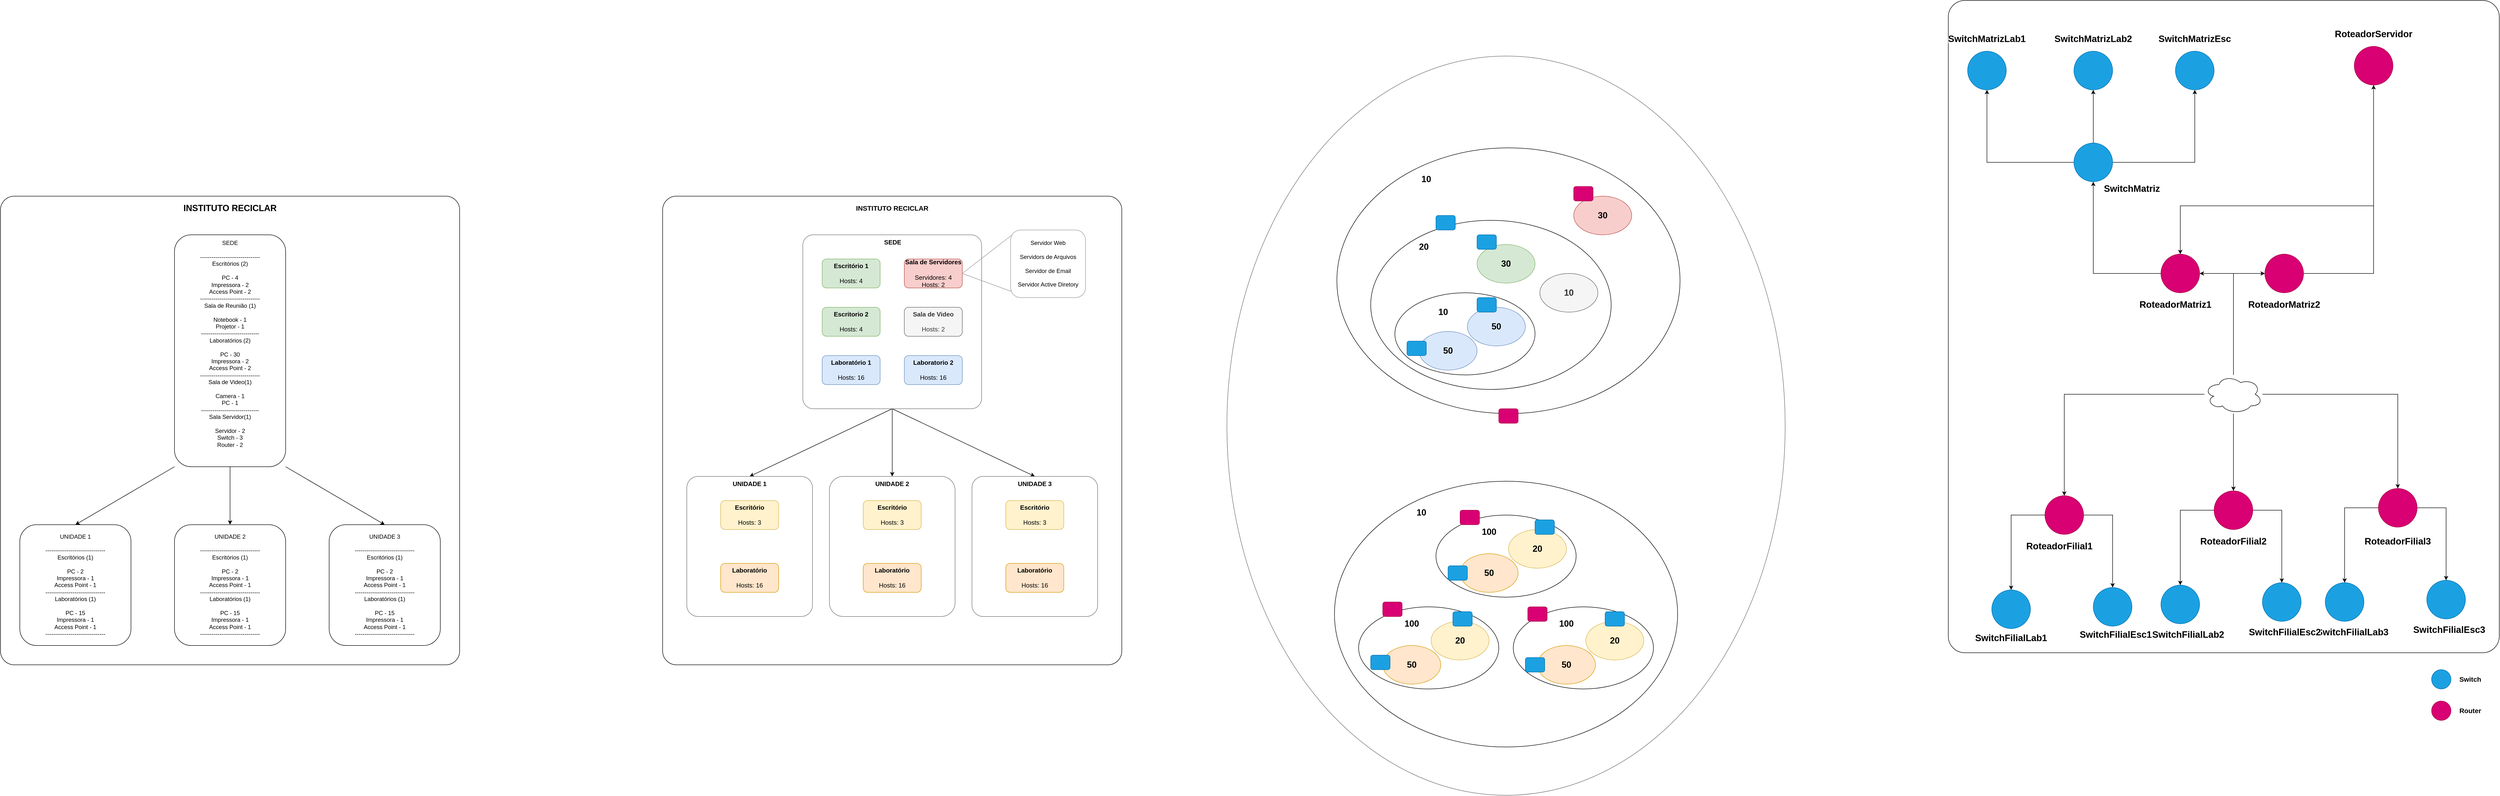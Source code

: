 <mxfile version="24.0.0" type="github">
  <diagram name="Page-1" id="ydfIUNK_gMVmEbcDhQVD">
    <mxGraphModel dx="2170" dy="2327" grid="1" gridSize="10" guides="1" tooltips="1" connect="1" arrows="1" fold="1" page="1" pageScale="1" pageWidth="850" pageHeight="1100" math="0" shadow="0">
      <root>
        <mxCell id="0" />
        <mxCell id="1" parent="0" />
        <mxCell id="fxwuEi95QCL5PJLkfZy1-147" value="" style="rounded=1;whiteSpace=wrap;html=1;gradientColor=default;fillColor=none;arcSize=3;glass=0;shadow=0;fontSize=13;" parent="1" vertex="1">
          <mxGeometry x="3980" y="-685" width="1140" height="1350" as="geometry" />
        </mxCell>
        <mxCell id="fxwuEi95QCL5PJLkfZy1-62" value="" style="ellipse;whiteSpace=wrap;html=1;fillColor=none;strokeColor=#737373;" parent="1" vertex="1">
          <mxGeometry x="2487.5" y="-570" width="1155" height="1530" as="geometry" />
        </mxCell>
        <mxCell id="fxwuEi95QCL5PJLkfZy1-61" value="" style="ellipse;whiteSpace=wrap;html=1;fillColor=none;" parent="1" vertex="1">
          <mxGeometry x="2715" y="-380" width="710" height="550" as="geometry" />
        </mxCell>
        <mxCell id="fxwuEi95QCL5PJLkfZy1-58" value="" style="ellipse;whiteSpace=wrap;html=1;fillColor=none;" parent="1" vertex="1">
          <mxGeometry x="2785" y="-230" width="497.5" height="350" as="geometry" />
        </mxCell>
        <mxCell id="fxwuEi95QCL5PJLkfZy1-45" value="" style="ellipse;whiteSpace=wrap;html=1;fillColor=none;" parent="1" vertex="1">
          <mxGeometry x="2710" y="310" width="710" height="550" as="geometry" />
        </mxCell>
        <mxCell id="fxwuEi95QCL5PJLkfZy1-9" value="" style="rounded=1;whiteSpace=wrap;html=1;gradientColor=default;fillColor=none;arcSize=3;glass=0;shadow=0;fontSize=13;" parent="1" vertex="1">
          <mxGeometry x="1320" y="-280" width="950" height="970" as="geometry" />
        </mxCell>
        <mxCell id="fxwuEi95QCL5PJLkfZy1-30" style="rounded=0;orthogonalLoop=1;jettySize=auto;html=1;entryX=0.5;entryY=0;entryDx=0;entryDy=0;exitX=0.5;exitY=1;exitDx=0;exitDy=0;fontSize=13;" parent="1" source="fxwuEi95QCL5PJLkfZy1-7" target="fxwuEi95QCL5PJLkfZy1-18" edge="1">
          <mxGeometry relative="1" as="geometry" />
        </mxCell>
        <mxCell id="fxwuEi95QCL5PJLkfZy1-31" style="edgeStyle=orthogonalEdgeStyle;rounded=0;orthogonalLoop=1;jettySize=auto;html=1;exitX=0.5;exitY=1;exitDx=0;exitDy=0;entryX=0.5;entryY=0;entryDx=0;entryDy=0;fontSize=13;" parent="1" source="fxwuEi95QCL5PJLkfZy1-7" target="fxwuEi95QCL5PJLkfZy1-22" edge="1">
          <mxGeometry relative="1" as="geometry" />
        </mxCell>
        <mxCell id="fxwuEi95QCL5PJLkfZy1-32" style="rounded=0;orthogonalLoop=1;jettySize=auto;html=1;exitX=0.5;exitY=1;exitDx=0;exitDy=0;entryX=0.5;entryY=0;entryDx=0;entryDy=0;fontSize=13;" parent="1" source="fxwuEi95QCL5PJLkfZy1-7" target="fxwuEi95QCL5PJLkfZy1-26" edge="1">
          <mxGeometry relative="1" as="geometry" />
        </mxCell>
        <mxCell id="fxwuEi95QCL5PJLkfZy1-7" value="" style="rounded=1;whiteSpace=wrap;html=1;fontSize=13;arcSize=6;strokeColor=#737373;" parent="1" vertex="1">
          <mxGeometry x="1610" y="-200" width="370" height="360" as="geometry" />
        </mxCell>
        <mxCell id="63vsSF0owmm6zfgYTDCI-8" value="" style="rounded=1;whiteSpace=wrap;html=1;gradientColor=default;fillColor=none;arcSize=3;" parent="1" vertex="1">
          <mxGeometry x="-50" y="-280" width="950" height="970" as="geometry" />
        </mxCell>
        <mxCell id="63vsSF0owmm6zfgYTDCI-5" style="rounded=0;orthogonalLoop=1;jettySize=auto;html=1;exitX=0;exitY=1;exitDx=0;exitDy=0;entryX=0.5;entryY=0;entryDx=0;entryDy=0;" parent="1" source="63vsSF0owmm6zfgYTDCI-1" target="63vsSF0owmm6zfgYTDCI-2" edge="1">
          <mxGeometry relative="1" as="geometry" />
        </mxCell>
        <mxCell id="63vsSF0owmm6zfgYTDCI-6" style="edgeStyle=orthogonalEdgeStyle;rounded=0;orthogonalLoop=1;jettySize=auto;html=1;exitX=0.5;exitY=1;exitDx=0;exitDy=0;" parent="1" source="63vsSF0owmm6zfgYTDCI-1" target="63vsSF0owmm6zfgYTDCI-4" edge="1">
          <mxGeometry relative="1" as="geometry" />
        </mxCell>
        <mxCell id="63vsSF0owmm6zfgYTDCI-7" style="rounded=0;orthogonalLoop=1;jettySize=auto;html=1;exitX=1;exitY=1;exitDx=0;exitDy=0;entryX=0.5;entryY=0;entryDx=0;entryDy=0;" parent="1" source="63vsSF0owmm6zfgYTDCI-1" target="63vsSF0owmm6zfgYTDCI-3" edge="1">
          <mxGeometry relative="1" as="geometry" />
        </mxCell>
        <mxCell id="63vsSF0owmm6zfgYTDCI-1" value="SEDE&lt;br&gt;&lt;div&gt;&lt;br&gt;&lt;/div&gt;&lt;div&gt;-------------------------------&lt;/div&gt;&lt;div&gt;&lt;span style=&quot;background-color: initial;&quot;&gt;Escritórios (2)&lt;/span&gt;&lt;br&gt;&lt;/div&gt;&lt;div&gt;&lt;br&gt;&lt;/div&gt;&lt;div&gt;PC - 4&lt;/div&gt;&lt;div&gt;Impressora - 2&lt;/div&gt;&lt;div&gt;Access Point - 2&lt;/div&gt;&lt;div&gt;&lt;span style=&quot;background-color: initial;&quot;&gt;-------------------------------&lt;/span&gt;&lt;br&gt;&lt;/div&gt;&lt;div&gt;&lt;span style=&quot;background-color: initial;&quot;&gt;Sala de Reunião (1)&lt;/span&gt;&lt;/div&gt;&lt;div&gt;&lt;span style=&quot;background-color: initial;&quot;&gt;&lt;br&gt;&lt;/span&gt;&lt;/div&gt;&lt;div&gt;&lt;span style=&quot;background-color: initial;&quot;&gt;Notebook - 1&lt;/span&gt;&lt;/div&gt;&lt;div&gt;Projetor - 1&lt;/div&gt;&lt;div&gt;------------------------------&lt;/div&gt;&lt;div&gt;Laboratórios (2)&lt;/div&gt;&lt;div&gt;&lt;br&gt;&lt;/div&gt;&lt;div&gt;PC - 30&lt;/div&gt;&lt;div&gt;Impressora - 2&lt;/div&gt;&lt;div&gt;Access Point - 2&lt;/div&gt;&lt;div&gt;-------------------------------&lt;/div&gt;&lt;div&gt;Sala de Video(1)&lt;/div&gt;&lt;div&gt;&lt;br&gt;&lt;/div&gt;&lt;div&gt;Camera - 1&lt;/div&gt;&lt;div&gt;PC - 1&lt;/div&gt;&lt;div&gt;------------------------------&lt;/div&gt;&lt;div&gt;Sala Servidor(1)&lt;/div&gt;&lt;div&gt;&lt;br&gt;&lt;/div&gt;&lt;div&gt;Servidor - 2&lt;/div&gt;&lt;div&gt;Switch - 3&lt;/div&gt;&lt;div&gt;Router - 2&lt;/div&gt;&lt;div&gt;&lt;br&gt;&lt;/div&gt;&lt;div&gt;&lt;br&gt;&lt;/div&gt;" style="rounded=1;whiteSpace=wrap;html=1;" parent="1" vertex="1">
          <mxGeometry x="310" y="-200" width="230" height="480" as="geometry" />
        </mxCell>
        <mxCell id="63vsSF0owmm6zfgYTDCI-2" value="UNIDADE 1&lt;br style=&quot;border-color: var(--border-color);&quot;&gt;&lt;div style=&quot;border-color: var(--border-color);&quot;&gt;&lt;br style=&quot;border-color: var(--border-color);&quot;&gt;&lt;/div&gt;&lt;div style=&quot;border-color: var(--border-color);&quot;&gt;-------------------------------&lt;/div&gt;&lt;div style=&quot;border-color: var(--border-color);&quot;&gt;Escritórios (1)&lt;br style=&quot;border-color: var(--border-color);&quot;&gt;&lt;/div&gt;&lt;div style=&quot;border-color: var(--border-color);&quot;&gt;&lt;br style=&quot;border-color: var(--border-color);&quot;&gt;&lt;/div&gt;&lt;div style=&quot;border-color: var(--border-color);&quot;&gt;PC - 2&lt;/div&gt;&lt;div style=&quot;border-color: var(--border-color);&quot;&gt;Impressora - 1&lt;/div&gt;&lt;div style=&quot;border-color: var(--border-color);&quot;&gt;Access Point - 1&lt;/div&gt;&lt;div style=&quot;border-color: var(--border-color);&quot;&gt;&lt;span style=&quot;border-color: var(--border-color); background-color: initial;&quot;&gt;-------------------------------&lt;/span&gt;&lt;br style=&quot;border-color: var(--border-color);&quot;&gt;&lt;/div&gt;&lt;div style=&quot;border-color: var(--border-color);&quot;&gt;Laboratórios (1)&lt;/div&gt;&lt;div style=&quot;border-color: var(--border-color);&quot;&gt;&lt;br style=&quot;border-color: var(--border-color);&quot;&gt;&lt;/div&gt;&lt;div style=&quot;border-color: var(--border-color);&quot;&gt;PC - 15&lt;/div&gt;&lt;div style=&quot;border-color: var(--border-color);&quot;&gt;Impressora - 1&lt;/div&gt;&lt;div style=&quot;border-color: var(--border-color);&quot;&gt;Access Point - 1&lt;/div&gt;&lt;div style=&quot;border-color: var(--border-color);&quot;&gt;-------------------------------&lt;/div&gt;" style="rounded=1;whiteSpace=wrap;html=1;" parent="1" vertex="1">
          <mxGeometry x="-10" y="400" width="230" height="250" as="geometry" />
        </mxCell>
        <mxCell id="63vsSF0owmm6zfgYTDCI-3" value="UNIDADE 3&lt;br style=&quot;border-color: var(--border-color);&quot;&gt;&lt;div style=&quot;border-color: var(--border-color);&quot;&gt;&lt;br style=&quot;border-color: var(--border-color);&quot;&gt;&lt;/div&gt;&lt;div style=&quot;border-color: var(--border-color);&quot;&gt;-------------------------------&lt;/div&gt;&lt;div style=&quot;border-color: var(--border-color);&quot;&gt;Escritórios (1)&lt;br style=&quot;border-color: var(--border-color);&quot;&gt;&lt;/div&gt;&lt;div style=&quot;border-color: var(--border-color);&quot;&gt;&lt;br style=&quot;border-color: var(--border-color);&quot;&gt;&lt;/div&gt;&lt;div style=&quot;border-color: var(--border-color);&quot;&gt;PC - 2&lt;/div&gt;&lt;div style=&quot;border-color: var(--border-color);&quot;&gt;Impressora - 1&lt;/div&gt;&lt;div style=&quot;border-color: var(--border-color);&quot;&gt;Access Point - 1&lt;/div&gt;&lt;div style=&quot;border-color: var(--border-color);&quot;&gt;-------------------------------&lt;br style=&quot;border-color: var(--border-color);&quot;&gt;&lt;/div&gt;&lt;div style=&quot;border-color: var(--border-color);&quot;&gt;Laboratórios (1)&lt;/div&gt;&lt;div style=&quot;border-color: var(--border-color);&quot;&gt;&lt;br style=&quot;border-color: var(--border-color);&quot;&gt;&lt;/div&gt;&lt;div style=&quot;border-color: var(--border-color);&quot;&gt;PC - 15&lt;/div&gt;&lt;div style=&quot;border-color: var(--border-color);&quot;&gt;Impressora - 1&lt;/div&gt;&lt;div style=&quot;border-color: var(--border-color);&quot;&gt;Access Point - 1&lt;/div&gt;&lt;div style=&quot;border-color: var(--border-color);&quot;&gt;-------------------------------&lt;/div&gt;" style="rounded=1;whiteSpace=wrap;html=1;" parent="1" vertex="1">
          <mxGeometry x="630" y="400" width="230" height="250" as="geometry" />
        </mxCell>
        <mxCell id="63vsSF0owmm6zfgYTDCI-4" value="UNIDADE 2&lt;br style=&quot;border-color: var(--border-color);&quot;&gt;&lt;div style=&quot;border-color: var(--border-color);&quot;&gt;&lt;br style=&quot;border-color: var(--border-color);&quot;&gt;&lt;/div&gt;&lt;div style=&quot;border-color: var(--border-color);&quot;&gt;-------------------------------&lt;/div&gt;&lt;div style=&quot;border-color: var(--border-color);&quot;&gt;Escritórios (1)&lt;br style=&quot;border-color: var(--border-color);&quot;&gt;&lt;/div&gt;&lt;div style=&quot;border-color: var(--border-color);&quot;&gt;&lt;br style=&quot;border-color: var(--border-color);&quot;&gt;&lt;/div&gt;&lt;div style=&quot;border-color: var(--border-color);&quot;&gt;PC - 2&lt;/div&gt;&lt;div style=&quot;border-color: var(--border-color);&quot;&gt;Impressora - 1&lt;/div&gt;&lt;div style=&quot;border-color: var(--border-color);&quot;&gt;Access Point - 1&lt;/div&gt;&lt;div style=&quot;border-color: var(--border-color);&quot;&gt;-------------------------------&lt;br style=&quot;border-color: var(--border-color);&quot;&gt;&lt;/div&gt;&lt;div style=&quot;border-color: var(--border-color);&quot;&gt;Laboratórios (1)&lt;/div&gt;&lt;div style=&quot;border-color: var(--border-color);&quot;&gt;&lt;br style=&quot;border-color: var(--border-color);&quot;&gt;&lt;/div&gt;&lt;div style=&quot;border-color: var(--border-color);&quot;&gt;PC - 15&lt;/div&gt;&lt;div style=&quot;border-color: var(--border-color);&quot;&gt;Impressora - 1&lt;/div&gt;&lt;div style=&quot;border-color: var(--border-color);&quot;&gt;Access Point - 1&lt;/div&gt;&lt;div style=&quot;border-color: var(--border-color);&quot;&gt;-------------------------------&lt;/div&gt;" style="rounded=1;whiteSpace=wrap;html=1;" parent="1" vertex="1">
          <mxGeometry x="310" y="400" width="230" height="250" as="geometry" />
        </mxCell>
        <mxCell id="63vsSF0owmm6zfgYTDCI-9" value="&lt;b&gt;&lt;font style=&quot;font-size: 18px;&quot;&gt;INSTITUTO RECICLAR&lt;/font&gt;&lt;/b&gt;" style="text;html=1;align=center;verticalAlign=middle;whiteSpace=wrap;rounded=0;" parent="1" vertex="1">
          <mxGeometry x="165" y="-270" width="520" height="30" as="geometry" />
        </mxCell>
        <mxCell id="fxwuEi95QCL5PJLkfZy1-1" value="&lt;b style=&quot;font-size: 13px;&quot;&gt;Escritório 1&lt;br style=&quot;font-size: 13px;&quot;&gt;&lt;/b&gt;&lt;br style=&quot;font-size: 13px;&quot;&gt;Hosts: 4" style="rounded=1;whiteSpace=wrap;html=1;fillColor=#d5e8d4;strokeColor=#82b366;fontSize=13;" parent="1" vertex="1">
          <mxGeometry x="1650" y="-150" width="120" height="60" as="geometry" />
        </mxCell>
        <mxCell id="fxwuEi95QCL5PJLkfZy1-2" value="&lt;b style=&quot;font-size: 13px;&quot;&gt;Escritorio 2&lt;br style=&quot;font-size: 13px;&quot;&gt;&lt;/b&gt;&lt;br style=&quot;font-size: 13px;&quot;&gt;Hosts: 4" style="rounded=1;whiteSpace=wrap;html=1;fillColor=#d5e8d4;strokeColor=#82b366;fontSize=13;" parent="1" vertex="1">
          <mxGeometry x="1650" y="-50" width="120" height="60" as="geometry" />
        </mxCell>
        <mxCell id="fxwuEi95QCL5PJLkfZy1-3" value="&lt;b style=&quot;font-size: 13px;&quot;&gt;Laboratório 1&lt;br style=&quot;font-size: 13px;&quot;&gt;&lt;/b&gt;&lt;br style=&quot;font-size: 13px;&quot;&gt;Hosts: 16" style="rounded=1;whiteSpace=wrap;html=1;fillColor=#dae8fc;strokeColor=#6c8ebf;fontSize=13;" parent="1" vertex="1">
          <mxGeometry x="1650" y="50" width="120" height="60" as="geometry" />
        </mxCell>
        <mxCell id="fxwuEi95QCL5PJLkfZy1-4" value="&lt;b style=&quot;font-size: 13px;&quot;&gt;Laboratorio 2&lt;br style=&quot;font-size: 13px;&quot;&gt;&lt;/b&gt;&lt;br style=&quot;font-size: 13px;&quot;&gt;Hosts: 16" style="rounded=1;whiteSpace=wrap;html=1;fillColor=#dae8fc;strokeColor=#6c8ebf;fontSize=13;" parent="1" vertex="1">
          <mxGeometry x="1820" y="50" width="120" height="60" as="geometry" />
        </mxCell>
        <mxCell id="fxwuEi95QCL5PJLkfZy1-5" value="&lt;b style=&quot;font-size: 13px;&quot;&gt;Sala de Video&lt;br style=&quot;font-size: 13px;&quot;&gt;&lt;/b&gt;&lt;br style=&quot;font-size: 13px;&quot;&gt;Hosts: 2" style="rounded=1;whiteSpace=wrap;html=1;fillColor=#f5f5f5;fontColor=#333333;strokeColor=#666666;fontSize=13;" parent="1" vertex="1">
          <mxGeometry x="1820" y="-50" width="120" height="60" as="geometry" />
        </mxCell>
        <mxCell id="fxwuEi95QCL5PJLkfZy1-6" value="&lt;b style=&quot;font-size: 13px;&quot;&gt;Sala de Servidores&lt;br style=&quot;font-size: 13px;&quot;&gt;&lt;/b&gt;&lt;br style=&quot;font-size: 13px;&quot;&gt;Servidores: 4&lt;br style=&quot;font-size: 13px;&quot;&gt;Hosts: 2" style="rounded=1;whiteSpace=wrap;html=1;fillColor=#f8cecc;strokeColor=#b85450;fontSize=13;" parent="1" vertex="1">
          <mxGeometry x="1820" y="-150" width="120" height="60" as="geometry" />
        </mxCell>
        <mxCell id="fxwuEi95QCL5PJLkfZy1-8" value="&lt;b style=&quot;font-size: 13px;&quot;&gt;&lt;font style=&quot;font-size: 13px;&quot;&gt;SEDE&lt;/font&gt;&lt;/b&gt;" style="text;html=1;align=center;verticalAlign=middle;whiteSpace=wrap;rounded=0;fontSize=13;" parent="1" vertex="1">
          <mxGeometry x="1691" y="-200" width="210" height="30" as="geometry" />
        </mxCell>
        <mxCell id="fxwuEi95QCL5PJLkfZy1-10" value="&lt;b style=&quot;&quot;&gt;&lt;font style=&quot;font-size: 14px;&quot;&gt;INSTITUTO RECICLAR&lt;/font&gt;&lt;/b&gt;" style="text;html=1;align=center;verticalAlign=middle;whiteSpace=wrap;rounded=0;fontSize=13;" parent="1" vertex="1">
          <mxGeometry x="1535" y="-270" width="520" height="30" as="geometry" />
        </mxCell>
        <mxCell id="fxwuEi95QCL5PJLkfZy1-11" value="" style="rounded=1;whiteSpace=wrap;html=1;fontSize=13;arcSize=9;strokeColor=#737373;" parent="1" vertex="1">
          <mxGeometry x="1370" y="300" width="260" height="290" as="geometry" />
        </mxCell>
        <mxCell id="fxwuEi95QCL5PJLkfZy1-12" value="&lt;b style=&quot;font-size: 13px;&quot;&gt;Escritório&lt;br style=&quot;font-size: 13px;&quot;&gt;&lt;/b&gt;&lt;br style=&quot;font-size: 13px;&quot;&gt;Hosts: 3" style="rounded=1;whiteSpace=wrap;html=1;fillColor=#fff2cc;strokeColor=#d6b656;fontSize=13;" parent="1" vertex="1">
          <mxGeometry x="1440" y="350" width="120" height="60" as="geometry" />
        </mxCell>
        <mxCell id="fxwuEi95QCL5PJLkfZy1-14" value="&lt;b style=&quot;font-size: 13px;&quot;&gt;Laboratório&lt;br style=&quot;font-size: 13px;&quot;&gt;&lt;/b&gt;&lt;br style=&quot;font-size: 13px;&quot;&gt;Hosts: 16" style="rounded=1;whiteSpace=wrap;html=1;fillColor=#ffe6cc;strokeColor=#d79b00;fontSize=13;" parent="1" vertex="1">
          <mxGeometry x="1440" y="480" width="120" height="60" as="geometry" />
        </mxCell>
        <mxCell id="fxwuEi95QCL5PJLkfZy1-18" value="&lt;b style=&quot;font-size: 13px;&quot;&gt;&lt;font style=&quot;font-size: 13px;&quot;&gt;UNIDADE 1&lt;/font&gt;&lt;/b&gt;" style="text;html=1;align=center;verticalAlign=middle;whiteSpace=wrap;rounded=0;fontSize=13;" parent="1" vertex="1">
          <mxGeometry x="1395" y="300" width="210" height="30" as="geometry" />
        </mxCell>
        <mxCell id="fxwuEi95QCL5PJLkfZy1-19" value="" style="rounded=1;whiteSpace=wrap;html=1;fontSize=13;arcSize=11;strokeColor=#737373;" parent="1" vertex="1">
          <mxGeometry x="1665" y="300" width="260" height="290" as="geometry" />
        </mxCell>
        <mxCell id="fxwuEi95QCL5PJLkfZy1-20" value="&lt;b style=&quot;font-size: 13px;&quot;&gt;Escritório&lt;br style=&quot;font-size: 13px;&quot;&gt;&lt;/b&gt;&lt;br style=&quot;font-size: 13px;&quot;&gt;Hosts: 3" style="rounded=1;whiteSpace=wrap;html=1;fillColor=#fff2cc;strokeColor=#d6b656;fontSize=13;" parent="1" vertex="1">
          <mxGeometry x="1735" y="350" width="120" height="60" as="geometry" />
        </mxCell>
        <mxCell id="fxwuEi95QCL5PJLkfZy1-21" value="&lt;b style=&quot;font-size: 13px;&quot;&gt;Laboratório&lt;br style=&quot;font-size: 13px;&quot;&gt;&lt;/b&gt;&lt;br style=&quot;font-size: 13px;&quot;&gt;Hosts: 16" style="rounded=1;whiteSpace=wrap;html=1;fillColor=#ffe6cc;strokeColor=#d79b00;fontSize=13;" parent="1" vertex="1">
          <mxGeometry x="1735" y="480" width="120" height="60" as="geometry" />
        </mxCell>
        <mxCell id="fxwuEi95QCL5PJLkfZy1-22" value="&lt;b style=&quot;font-size: 13px;&quot;&gt;&lt;font style=&quot;font-size: 13px;&quot;&gt;UNIDADE 2&lt;/font&gt;&lt;/b&gt;" style="text;html=1;align=center;verticalAlign=middle;whiteSpace=wrap;rounded=0;fontSize=13;" parent="1" vertex="1">
          <mxGeometry x="1690" y="300" width="210" height="30" as="geometry" />
        </mxCell>
        <mxCell id="fxwuEi95QCL5PJLkfZy1-23" value="" style="rounded=1;whiteSpace=wrap;html=1;fontSize=13;arcSize=9;strokeColor=#737373;" parent="1" vertex="1">
          <mxGeometry x="1960" y="300" width="260" height="290" as="geometry" />
        </mxCell>
        <mxCell id="fxwuEi95QCL5PJLkfZy1-24" value="&lt;b style=&quot;font-size: 13px;&quot;&gt;Escritório&lt;br style=&quot;font-size: 13px;&quot;&gt;&lt;/b&gt;&lt;br style=&quot;font-size: 13px;&quot;&gt;Hosts: 3" style="rounded=1;whiteSpace=wrap;html=1;fillColor=#fff2cc;strokeColor=#d6b656;fontSize=13;" parent="1" vertex="1">
          <mxGeometry x="2030" y="350" width="120" height="60" as="geometry" />
        </mxCell>
        <mxCell id="fxwuEi95QCL5PJLkfZy1-25" value="&lt;b style=&quot;font-size: 13px;&quot;&gt;Laboratório&lt;br style=&quot;font-size: 13px;&quot;&gt;&lt;/b&gt;&lt;br style=&quot;font-size: 13px;&quot;&gt;Hosts: 16" style="rounded=1;whiteSpace=wrap;html=1;fillColor=#ffe6cc;strokeColor=#d79b00;fontSize=13;" parent="1" vertex="1">
          <mxGeometry x="2030" y="480" width="120" height="60" as="geometry" />
        </mxCell>
        <mxCell id="fxwuEi95QCL5PJLkfZy1-26" value="&lt;b style=&quot;font-size: 13px;&quot;&gt;&lt;font style=&quot;font-size: 13px;&quot;&gt;UNIDADE 3&lt;/font&gt;&lt;/b&gt;" style="text;html=1;align=center;verticalAlign=middle;whiteSpace=wrap;rounded=0;fontSize=13;" parent="1" vertex="1">
          <mxGeometry x="1985" y="300" width="210" height="30" as="geometry" />
        </mxCell>
        <mxCell id="fxwuEi95QCL5PJLkfZy1-34" value="" style="ellipse;whiteSpace=wrap;html=1;fillColor=none;" parent="1" vertex="1">
          <mxGeometry x="2920" y="380" width="290" height="170" as="geometry" />
        </mxCell>
        <mxCell id="fxwuEi95QCL5PJLkfZy1-33" value="&lt;font style=&quot;font-size: 18px;&quot;&gt;&lt;b&gt;50&lt;/b&gt;&lt;/font&gt;" style="ellipse;whiteSpace=wrap;html=1;fillColor=#ffe6cc;strokeColor=#d79b00;" parent="1" vertex="1">
          <mxGeometry x="2970" y="460" width="120" height="80" as="geometry" />
        </mxCell>
        <mxCell id="fxwuEi95QCL5PJLkfZy1-35" value="&lt;font style=&quot;font-size: 18px;&quot;&gt;&lt;b&gt;20&lt;/b&gt;&lt;/font&gt;" style="ellipse;whiteSpace=wrap;html=1;fillColor=#fff2cc;strokeColor=#d6b656;" parent="1" vertex="1">
          <mxGeometry x="3070" y="410" width="120" height="80" as="geometry" />
        </mxCell>
        <mxCell id="fxwuEi95QCL5PJLkfZy1-36" value="&lt;font style=&quot;font-size: 18px;&quot;&gt;&lt;b&gt;100&lt;/b&gt;&lt;/font&gt;" style="text;html=1;align=center;verticalAlign=middle;whiteSpace=wrap;rounded=0;" parent="1" vertex="1">
          <mxGeometry x="3000" y="400" width="60" height="30" as="geometry" />
        </mxCell>
        <mxCell id="fxwuEi95QCL5PJLkfZy1-37" value="" style="ellipse;whiteSpace=wrap;html=1;fillColor=none;" parent="1" vertex="1">
          <mxGeometry x="2760" y="570" width="290" height="170" as="geometry" />
        </mxCell>
        <mxCell id="fxwuEi95QCL5PJLkfZy1-38" value="&lt;font style=&quot;font-size: 18px;&quot;&gt;&lt;b&gt;50&lt;/b&gt;&lt;/font&gt;" style="ellipse;whiteSpace=wrap;html=1;fillColor=#ffe6cc;strokeColor=#d79b00;" parent="1" vertex="1">
          <mxGeometry x="2810" y="650" width="120" height="80" as="geometry" />
        </mxCell>
        <mxCell id="fxwuEi95QCL5PJLkfZy1-39" value="&lt;b&gt;&lt;font style=&quot;font-size: 18px;&quot;&gt;20&lt;/font&gt;&lt;/b&gt;" style="ellipse;whiteSpace=wrap;html=1;fillColor=#fff2cc;strokeColor=#d6b656;" parent="1" vertex="1">
          <mxGeometry x="2910" y="600" width="120" height="80" as="geometry" />
        </mxCell>
        <mxCell id="fxwuEi95QCL5PJLkfZy1-40" value="&lt;font style=&quot;font-size: 18px;&quot;&gt;&lt;b&gt;100&lt;/b&gt;&lt;/font&gt;" style="text;html=1;align=center;verticalAlign=middle;whiteSpace=wrap;rounded=0;" parent="1" vertex="1">
          <mxGeometry x="2840" y="590" width="60" height="30" as="geometry" />
        </mxCell>
        <mxCell id="fxwuEi95QCL5PJLkfZy1-41" value="" style="ellipse;whiteSpace=wrap;html=1;fillColor=none;" parent="1" vertex="1">
          <mxGeometry x="3080" y="570" width="290" height="170" as="geometry" />
        </mxCell>
        <mxCell id="fxwuEi95QCL5PJLkfZy1-42" value="&lt;font style=&quot;font-size: 18px;&quot;&gt;&lt;b&gt;50&lt;/b&gt;&lt;/font&gt;" style="ellipse;whiteSpace=wrap;html=1;fillColor=#ffe6cc;strokeColor=#d79b00;" parent="1" vertex="1">
          <mxGeometry x="3130" y="650" width="120" height="80" as="geometry" />
        </mxCell>
        <mxCell id="fxwuEi95QCL5PJLkfZy1-43" value="&lt;font style=&quot;font-size: 18px;&quot;&gt;&lt;b&gt;20&lt;/b&gt;&lt;/font&gt;" style="ellipse;whiteSpace=wrap;html=1;fillColor=#fff2cc;strokeColor=#d6b656;" parent="1" vertex="1">
          <mxGeometry x="3230" y="600" width="120" height="80" as="geometry" />
        </mxCell>
        <mxCell id="fxwuEi95QCL5PJLkfZy1-44" value="&lt;font style=&quot;font-size: 18px;&quot;&gt;&lt;b&gt;100&lt;/b&gt;&lt;/font&gt;" style="text;html=1;align=center;verticalAlign=middle;whiteSpace=wrap;rounded=0;" parent="1" vertex="1">
          <mxGeometry x="3160" y="590" width="60" height="30" as="geometry" />
        </mxCell>
        <mxCell id="fxwuEi95QCL5PJLkfZy1-46" value="&lt;font style=&quot;font-size: 18px;&quot;&gt;&lt;b&gt;10&lt;/b&gt;&lt;/font&gt;" style="text;html=1;align=center;verticalAlign=middle;whiteSpace=wrap;rounded=0;" parent="1" vertex="1">
          <mxGeometry x="2860" y="360" width="60" height="30" as="geometry" />
        </mxCell>
        <mxCell id="fxwuEi95QCL5PJLkfZy1-47" value="&lt;font style=&quot;font-size: 18px;&quot;&gt;&lt;b&gt;30&lt;/b&gt;&lt;/font&gt;" style="ellipse;whiteSpace=wrap;html=1;fillColor=#d5e8d4;strokeColor=#82b366;" parent="1" vertex="1">
          <mxGeometry x="3005" y="-180" width="120" height="80" as="geometry" />
        </mxCell>
        <mxCell id="fxwuEi95QCL5PJLkfZy1-50" value="&lt;font style=&quot;font-size: 18px;&quot;&gt;&lt;b&gt;10&lt;/b&gt;&lt;/font&gt;" style="ellipse;whiteSpace=wrap;html=1;fillColor=#f5f5f5;fontColor=#333333;strokeColor=#666666;" parent="1" vertex="1">
          <mxGeometry x="3135" y="-120" width="120" height="80" as="geometry" />
        </mxCell>
        <mxCell id="fxwuEi95QCL5PJLkfZy1-51" value="&lt;font style=&quot;font-size: 18px;&quot;&gt;&lt;b&gt;30&lt;/b&gt;&lt;/font&gt;" style="ellipse;whiteSpace=wrap;html=1;fillColor=#f8cecc;strokeColor=#b85450;" parent="1" vertex="1">
          <mxGeometry x="3205" y="-280" width="120" height="80" as="geometry" />
        </mxCell>
        <mxCell id="fxwuEi95QCL5PJLkfZy1-54" value="" style="ellipse;whiteSpace=wrap;html=1;fillColor=none;" parent="1" vertex="1">
          <mxGeometry x="2835" y="-80" width="290" height="170" as="geometry" />
        </mxCell>
        <mxCell id="fxwuEi95QCL5PJLkfZy1-55" value="&lt;font style=&quot;font-size: 18px;&quot;&gt;&lt;b&gt;50&lt;/b&gt;&lt;/font&gt;" style="ellipse;whiteSpace=wrap;html=1;fillColor=#dae8fc;strokeColor=#6c8ebf;" parent="1" vertex="1">
          <mxGeometry x="2885" width="120" height="80" as="geometry" />
        </mxCell>
        <mxCell id="fxwuEi95QCL5PJLkfZy1-56" value="&lt;font style=&quot;font-size: 18px;&quot;&gt;&lt;b&gt;50&lt;/b&gt;&lt;/font&gt;" style="ellipse;whiteSpace=wrap;html=1;fillColor=#dae8fc;strokeColor=#6c8ebf;" parent="1" vertex="1">
          <mxGeometry x="2985" y="-50" width="120" height="80" as="geometry" />
        </mxCell>
        <mxCell id="fxwuEi95QCL5PJLkfZy1-57" value="&lt;font style=&quot;font-size: 18px;&quot;&gt;&lt;b&gt;10&lt;/b&gt;&lt;/font&gt;" style="text;html=1;align=center;verticalAlign=middle;whiteSpace=wrap;rounded=0;" parent="1" vertex="1">
          <mxGeometry x="2905" y="-55" width="60" height="30" as="geometry" />
        </mxCell>
        <mxCell id="fxwuEi95QCL5PJLkfZy1-59" value="&lt;font style=&quot;font-size: 18px;&quot;&gt;&lt;b&gt;20&lt;/b&gt;&lt;/font&gt;" style="text;html=1;align=center;verticalAlign=middle;whiteSpace=wrap;rounded=0;" parent="1" vertex="1">
          <mxGeometry x="2865" y="-190" width="60" height="30" as="geometry" />
        </mxCell>
        <mxCell id="fxwuEi95QCL5PJLkfZy1-63" value="&lt;font style=&quot;font-size: 18px;&quot;&gt;&lt;b&gt;10&lt;/b&gt;&lt;/font&gt;" style="text;html=1;align=center;verticalAlign=middle;whiteSpace=wrap;rounded=0;" parent="1" vertex="1">
          <mxGeometry x="2870" y="-330" width="60" height="30" as="geometry" />
        </mxCell>
        <mxCell id="fxwuEi95QCL5PJLkfZy1-80" value="Servidor Web&lt;br&gt;&lt;br&gt;Servidors de Arquivos&lt;br&gt;&lt;br&gt;Servidor de Email&lt;div&gt;&lt;br&gt;&lt;/div&gt;&lt;div&gt;Servidor Active Diretory&lt;/div&gt;" style="rounded=1;whiteSpace=wrap;html=1;fillColor=none;strokeColor=#9e9e9e;" parent="1" vertex="1">
          <mxGeometry x="2040" y="-210" width="155" height="140" as="geometry" />
        </mxCell>
        <mxCell id="fxwuEi95QCL5PJLkfZy1-81" value="" style="rounded=1;whiteSpace=wrap;html=1;fillColor=#d80073;fontColor=#ffffff;strokeColor=#A50040;" parent="1" vertex="1">
          <mxGeometry x="2810" y="560" width="40" height="30" as="geometry" />
        </mxCell>
        <mxCell id="fxwuEi95QCL5PJLkfZy1-84" value="" style="rounded=1;whiteSpace=wrap;html=1;fillColor=#d80073;fontColor=#ffffff;strokeColor=#A50040;" parent="1" vertex="1">
          <mxGeometry x="3110" y="570" width="40" height="30" as="geometry" />
        </mxCell>
        <mxCell id="fxwuEi95QCL5PJLkfZy1-87" value="" style="rounded=1;whiteSpace=wrap;html=1;fillColor=#d80073;fontColor=#ffffff;strokeColor=#A50040;" parent="1" vertex="1">
          <mxGeometry x="2970" y="370" width="40" height="30" as="geometry" />
        </mxCell>
        <mxCell id="fxwuEi95QCL5PJLkfZy1-90" value="" style="rounded=1;whiteSpace=wrap;html=1;fillColor=#1ba1e2;fontColor=#ffffff;strokeColor=#006EAF;" parent="1" vertex="1">
          <mxGeometry x="2785" y="670" width="40" height="30" as="geometry" />
        </mxCell>
        <mxCell id="fxwuEi95QCL5PJLkfZy1-91" value="" style="rounded=1;whiteSpace=wrap;html=1;fillColor=#1ba1e2;fontColor=#ffffff;strokeColor=#006EAF;" parent="1" vertex="1">
          <mxGeometry x="2955" y="580" width="40" height="30" as="geometry" />
        </mxCell>
        <mxCell id="fxwuEi95QCL5PJLkfZy1-92" value="" style="rounded=1;whiteSpace=wrap;html=1;fillColor=#1ba1e2;fontColor=#ffffff;strokeColor=#006EAF;" parent="1" vertex="1">
          <mxGeometry x="3105" y="675" width="40" height="30" as="geometry" />
        </mxCell>
        <mxCell id="fxwuEi95QCL5PJLkfZy1-93" value="" style="rounded=1;whiteSpace=wrap;html=1;fillColor=#1ba1e2;fontColor=#ffffff;strokeColor=#006EAF;" parent="1" vertex="1">
          <mxGeometry x="3270" y="580" width="40" height="30" as="geometry" />
        </mxCell>
        <mxCell id="fxwuEi95QCL5PJLkfZy1-94" value="" style="rounded=1;whiteSpace=wrap;html=1;fillColor=#1ba1e2;fontColor=#ffffff;strokeColor=#006EAF;" parent="1" vertex="1">
          <mxGeometry x="2945" y="485" width="40" height="30" as="geometry" />
        </mxCell>
        <mxCell id="fxwuEi95QCL5PJLkfZy1-95" value="" style="rounded=1;whiteSpace=wrap;html=1;fillColor=#1ba1e2;fontColor=#ffffff;strokeColor=#006EAF;" parent="1" vertex="1">
          <mxGeometry x="3125" y="390" width="40" height="30" as="geometry" />
        </mxCell>
        <mxCell id="fxwuEi95QCL5PJLkfZy1-96" value="" style="rounded=1;whiteSpace=wrap;html=1;fillColor=#d80073;fontColor=#ffffff;strokeColor=#A50040;" parent="1" vertex="1">
          <mxGeometry x="3050" y="160" width="40" height="30" as="geometry" />
        </mxCell>
        <mxCell id="fxwuEi95QCL5PJLkfZy1-99" value="" style="rounded=1;whiteSpace=wrap;html=1;fillColor=#1ba1e2;fontColor=#ffffff;strokeColor=#006EAF;" parent="1" vertex="1">
          <mxGeometry x="2860" y="20" width="40" height="30" as="geometry" />
        </mxCell>
        <mxCell id="fxwuEi95QCL5PJLkfZy1-100" value="" style="rounded=1;whiteSpace=wrap;html=1;fillColor=#1ba1e2;fontColor=#ffffff;strokeColor=#006EAF;" parent="1" vertex="1">
          <mxGeometry x="3005" y="-70" width="40" height="30" as="geometry" />
        </mxCell>
        <mxCell id="fxwuEi95QCL5PJLkfZy1-101" value="" style="rounded=1;whiteSpace=wrap;html=1;fillColor=#1ba1e2;fontColor=#ffffff;strokeColor=#006EAF;" parent="1" vertex="1">
          <mxGeometry x="3005" y="-200" width="40" height="30" as="geometry" />
        </mxCell>
        <mxCell id="fxwuEi95QCL5PJLkfZy1-102" value="" style="rounded=1;whiteSpace=wrap;html=1;fillColor=#d80073;fontColor=#ffffff;strokeColor=#A50040;" parent="1" vertex="1">
          <mxGeometry x="3205" y="-300" width="40" height="30" as="geometry" />
        </mxCell>
        <mxCell id="fxwuEi95QCL5PJLkfZy1-103" value="" style="rounded=1;whiteSpace=wrap;html=1;fillColor=#1ba1e2;fontColor=#ffffff;strokeColor=#006EAF;" parent="1" vertex="1">
          <mxGeometry x="2920" y="-240" width="40" height="30" as="geometry" />
        </mxCell>
        <mxCell id="fxwuEi95QCL5PJLkfZy1-112" style="edgeStyle=orthogonalEdgeStyle;rounded=0;orthogonalLoop=1;jettySize=auto;html=1;entryX=0.5;entryY=0;entryDx=0;entryDy=0;" parent="1" source="fxwuEi95QCL5PJLkfZy1-106" target="fxwuEi95QCL5PJLkfZy1-107" edge="1">
          <mxGeometry relative="1" as="geometry" />
        </mxCell>
        <mxCell id="fxwuEi95QCL5PJLkfZy1-113" style="edgeStyle=orthogonalEdgeStyle;rounded=0;orthogonalLoop=1;jettySize=auto;html=1;entryX=0.5;entryY=0;entryDx=0;entryDy=0;" parent="1" source="oNMFXW8xzhe--6NTKQjT-1" target="fxwuEi95QCL5PJLkfZy1-108" edge="1">
          <mxGeometry relative="1" as="geometry" />
        </mxCell>
        <mxCell id="oNMFXW8xzhe--6NTKQjT-3" style="edgeStyle=orthogonalEdgeStyle;rounded=0;orthogonalLoop=1;jettySize=auto;html=1;exitX=1;exitY=0.5;exitDx=0;exitDy=0;entryX=0;entryY=0.5;entryDx=0;entryDy=0;endArrow=classic;endFill=1;jumpStyle=none;curved=0;" edge="1" parent="1" source="fxwuEi95QCL5PJLkfZy1-106" target="oNMFXW8xzhe--6NTKQjT-1">
          <mxGeometry relative="1" as="geometry" />
        </mxCell>
        <mxCell id="fxwuEi95QCL5PJLkfZy1-106" value="" style="ellipse;whiteSpace=wrap;html=1;aspect=fixed;fillColor=#d80073;fontColor=#ffffff;strokeColor=#A50040;" parent="1" vertex="1">
          <mxGeometry x="4420" y="-160" width="80" height="80" as="geometry" />
        </mxCell>
        <mxCell id="fxwuEi95QCL5PJLkfZy1-114" style="edgeStyle=orthogonalEdgeStyle;rounded=0;orthogonalLoop=1;jettySize=auto;html=1;entryX=0.5;entryY=0;entryDx=0;entryDy=0;" parent="1" source="fxwuEi95QCL5PJLkfZy1-107" target="fxwuEi95QCL5PJLkfZy1-109" edge="1">
          <mxGeometry relative="1" as="geometry" />
        </mxCell>
        <mxCell id="fxwuEi95QCL5PJLkfZy1-115" style="edgeStyle=orthogonalEdgeStyle;rounded=0;orthogonalLoop=1;jettySize=auto;html=1;" parent="1" source="fxwuEi95QCL5PJLkfZy1-107" target="fxwuEi95QCL5PJLkfZy1-110" edge="1">
          <mxGeometry relative="1" as="geometry" />
        </mxCell>
        <mxCell id="fxwuEi95QCL5PJLkfZy1-116" style="edgeStyle=orthogonalEdgeStyle;rounded=0;orthogonalLoop=1;jettySize=auto;html=1;entryX=0.5;entryY=0;entryDx=0;entryDy=0;" parent="1" source="fxwuEi95QCL5PJLkfZy1-107" target="fxwuEi95QCL5PJLkfZy1-111" edge="1">
          <mxGeometry relative="1" as="geometry" />
        </mxCell>
        <mxCell id="fxwuEi95QCL5PJLkfZy1-107" value="" style="ellipse;whiteSpace=wrap;html=1;aspect=fixed;direction=west;fillColor=#1ba1e2;fontColor=#ffffff;strokeColor=#006EAF;" parent="1" vertex="1">
          <mxGeometry x="4240" y="-390" width="80" height="80" as="geometry" />
        </mxCell>
        <mxCell id="oNMFXW8xzhe--6NTKQjT-13" style="edgeStyle=orthogonalEdgeStyle;rounded=0;orthogonalLoop=1;jettySize=auto;html=1;" edge="1" parent="1" source="fxwuEi95QCL5PJLkfZy1-108" target="fxwuEi95QCL5PJLkfZy1-106">
          <mxGeometry relative="1" as="geometry">
            <Array as="points">
              <mxPoint x="4860" y="-260" />
              <mxPoint x="4460" y="-260" />
            </Array>
          </mxGeometry>
        </mxCell>
        <mxCell id="fxwuEi95QCL5PJLkfZy1-108" value="" style="ellipse;whiteSpace=wrap;html=1;aspect=fixed;fillColor=#d80073;strokeColor=#A50040;direction=west;fontColor=#ffffff;" parent="1" vertex="1">
          <mxGeometry x="4820" y="-590" width="80" height="80" as="geometry" />
        </mxCell>
        <mxCell id="fxwuEi95QCL5PJLkfZy1-109" value="" style="ellipse;whiteSpace=wrap;html=1;aspect=fixed;fillColor=#1ba1e2;strokeColor=#006EAF;direction=west;fontColor=#ffffff;" parent="1" vertex="1">
          <mxGeometry x="4020" y="-580" width="80" height="80" as="geometry" />
        </mxCell>
        <mxCell id="fxwuEi95QCL5PJLkfZy1-110" value="" style="ellipse;whiteSpace=wrap;html=1;aspect=fixed;fillColor=#1ba1e2;strokeColor=#006EAF;fontColor=#ffffff;" parent="1" vertex="1">
          <mxGeometry x="4240" y="-580" width="80" height="80" as="geometry" />
        </mxCell>
        <mxCell id="fxwuEi95QCL5PJLkfZy1-111" value="" style="ellipse;whiteSpace=wrap;html=1;aspect=fixed;fillColor=#1ba1e2;strokeColor=#006EAF;direction=west;fontColor=#ffffff;" parent="1" vertex="1">
          <mxGeometry x="4450" y="-580" width="80" height="80" as="geometry" />
        </mxCell>
        <mxCell id="fxwuEi95QCL5PJLkfZy1-138" style="edgeStyle=orthogonalEdgeStyle;rounded=0;orthogonalLoop=1;jettySize=auto;html=1;" parent="1" source="fxwuEi95QCL5PJLkfZy1-119" target="fxwuEi95QCL5PJLkfZy1-132" edge="1">
          <mxGeometry relative="1" as="geometry" />
        </mxCell>
        <mxCell id="fxwuEi95QCL5PJLkfZy1-139" style="edgeStyle=orthogonalEdgeStyle;rounded=0;orthogonalLoop=1;jettySize=auto;html=1;" parent="1" source="fxwuEi95QCL5PJLkfZy1-119" target="fxwuEi95QCL5PJLkfZy1-121" edge="1">
          <mxGeometry relative="1" as="geometry" />
        </mxCell>
        <mxCell id="fxwuEi95QCL5PJLkfZy1-140" style="edgeStyle=orthogonalEdgeStyle;rounded=0;orthogonalLoop=1;jettySize=auto;html=1;" parent="1" source="fxwuEi95QCL5PJLkfZy1-119" target="fxwuEi95QCL5PJLkfZy1-135" edge="1">
          <mxGeometry relative="1" as="geometry" />
        </mxCell>
        <mxCell id="oNMFXW8xzhe--6NTKQjT-8" style="edgeStyle=orthogonalEdgeStyle;rounded=0;orthogonalLoop=1;jettySize=auto;html=1;endArrow=none;endFill=0;" edge="1" parent="1" source="fxwuEi95QCL5PJLkfZy1-119">
          <mxGeometry relative="1" as="geometry">
            <mxPoint x="4570" y="-120" as="targetPoint" />
          </mxGeometry>
        </mxCell>
        <mxCell id="fxwuEi95QCL5PJLkfZy1-119" value="" style="ellipse;shape=cloud;whiteSpace=wrap;html=1;" parent="1" vertex="1">
          <mxGeometry x="4510" y="90" width="120" height="80" as="geometry" />
        </mxCell>
        <mxCell id="fxwuEi95QCL5PJLkfZy1-141" style="edgeStyle=orthogonalEdgeStyle;rounded=0;orthogonalLoop=1;jettySize=auto;html=1;entryX=0.5;entryY=0;entryDx=0;entryDy=0;" parent="1" source="fxwuEi95QCL5PJLkfZy1-121" target="fxwuEi95QCL5PJLkfZy1-124" edge="1">
          <mxGeometry relative="1" as="geometry" />
        </mxCell>
        <mxCell id="fxwuEi95QCL5PJLkfZy1-142" style="edgeStyle=orthogonalEdgeStyle;rounded=0;orthogonalLoop=1;jettySize=auto;html=1;entryX=0.5;entryY=0;entryDx=0;entryDy=0;" parent="1" source="fxwuEi95QCL5PJLkfZy1-121" target="fxwuEi95QCL5PJLkfZy1-125" edge="1">
          <mxGeometry relative="1" as="geometry" />
        </mxCell>
        <mxCell id="fxwuEi95QCL5PJLkfZy1-121" value="" style="ellipse;whiteSpace=wrap;html=1;aspect=fixed;fillColor=#d80073;fontColor=#ffffff;strokeColor=#A50040;" parent="1" vertex="1">
          <mxGeometry x="4180" y="340" width="80" height="80" as="geometry" />
        </mxCell>
        <mxCell id="fxwuEi95QCL5PJLkfZy1-124" value="" style="ellipse;whiteSpace=wrap;html=1;aspect=fixed;fillColor=#1ba1e2;fontColor=#ffffff;strokeColor=#006EAF;" parent="1" vertex="1">
          <mxGeometry x="4070" y="535" width="80" height="80" as="geometry" />
        </mxCell>
        <mxCell id="fxwuEi95QCL5PJLkfZy1-125" value="" style="ellipse;whiteSpace=wrap;html=1;aspect=fixed;fillColor=#1ba1e2;fontColor=#ffffff;strokeColor=#006EAF;" parent="1" vertex="1">
          <mxGeometry x="4280" y="530" width="80" height="80" as="geometry" />
        </mxCell>
        <mxCell id="fxwuEi95QCL5PJLkfZy1-143" style="edgeStyle=orthogonalEdgeStyle;rounded=0;orthogonalLoop=1;jettySize=auto;html=1;" parent="1" source="fxwuEi95QCL5PJLkfZy1-132" target="fxwuEi95QCL5PJLkfZy1-133" edge="1">
          <mxGeometry relative="1" as="geometry" />
        </mxCell>
        <mxCell id="fxwuEi95QCL5PJLkfZy1-144" style="edgeStyle=orthogonalEdgeStyle;rounded=0;orthogonalLoop=1;jettySize=auto;html=1;" parent="1" source="fxwuEi95QCL5PJLkfZy1-132" target="fxwuEi95QCL5PJLkfZy1-134" edge="1">
          <mxGeometry relative="1" as="geometry" />
        </mxCell>
        <mxCell id="fxwuEi95QCL5PJLkfZy1-132" value="" style="ellipse;whiteSpace=wrap;html=1;aspect=fixed;fillColor=#d80073;fontColor=#ffffff;strokeColor=#A50040;" parent="1" vertex="1">
          <mxGeometry x="4530" y="330" width="80" height="80" as="geometry" />
        </mxCell>
        <mxCell id="fxwuEi95QCL5PJLkfZy1-133" value="" style="ellipse;whiteSpace=wrap;html=1;aspect=fixed;fillColor=#1ba1e2;fontColor=#ffffff;strokeColor=#006EAF;" parent="1" vertex="1">
          <mxGeometry x="4420" y="525" width="80" height="80" as="geometry" />
        </mxCell>
        <mxCell id="fxwuEi95QCL5PJLkfZy1-134" value="" style="ellipse;whiteSpace=wrap;html=1;aspect=fixed;fillColor=#1ba1e2;fontColor=#ffffff;strokeColor=#006EAF;" parent="1" vertex="1">
          <mxGeometry x="4630" y="520" width="80" height="80" as="geometry" />
        </mxCell>
        <mxCell id="fxwuEi95QCL5PJLkfZy1-145" style="edgeStyle=orthogonalEdgeStyle;rounded=0;orthogonalLoop=1;jettySize=auto;html=1;entryX=0.5;entryY=0;entryDx=0;entryDy=0;" parent="1" source="fxwuEi95QCL5PJLkfZy1-135" target="fxwuEi95QCL5PJLkfZy1-136" edge="1">
          <mxGeometry relative="1" as="geometry" />
        </mxCell>
        <mxCell id="fxwuEi95QCL5PJLkfZy1-146" style="edgeStyle=orthogonalEdgeStyle;rounded=0;orthogonalLoop=1;jettySize=auto;html=1;" parent="1" source="fxwuEi95QCL5PJLkfZy1-135" target="fxwuEi95QCL5PJLkfZy1-137" edge="1">
          <mxGeometry relative="1" as="geometry" />
        </mxCell>
        <mxCell id="fxwuEi95QCL5PJLkfZy1-135" value="" style="ellipse;whiteSpace=wrap;html=1;aspect=fixed;fillColor=#d80073;fontColor=#ffffff;strokeColor=#A50040;" parent="1" vertex="1">
          <mxGeometry x="4870" y="325" width="80" height="80" as="geometry" />
        </mxCell>
        <mxCell id="fxwuEi95QCL5PJLkfZy1-136" value="" style="ellipse;whiteSpace=wrap;html=1;aspect=fixed;fillColor=#1ba1e2;fontColor=#ffffff;strokeColor=#006EAF;" parent="1" vertex="1">
          <mxGeometry x="4760" y="520" width="80" height="80" as="geometry" />
        </mxCell>
        <mxCell id="fxwuEi95QCL5PJLkfZy1-137" value="" style="ellipse;whiteSpace=wrap;html=1;aspect=fixed;fillColor=#1ba1e2;fontColor=#ffffff;strokeColor=#006EAF;" parent="1" vertex="1">
          <mxGeometry x="4970" y="515" width="80" height="80" as="geometry" />
        </mxCell>
        <mxCell id="fxwuEi95QCL5PJLkfZy1-148" value="&lt;span style=&quot;-webkit-user-drag: none; -webkit-tap-highlight-color: transparent; margin: 0px; padding: 0px; user-select: text; background-color: rgb(255, 255, 255); line-height: 18px; font-family: Calibri, Calibri_MSFontService, sans-serif; font-variant-ligatures: none !important;&quot; class=&quot;TextRun SCXW143231816 BCX0&quot; lang=&quot;PT-PT&quot; data-contrast=&quot;none&quot;&gt;&lt;/span&gt;&lt;span style=&quot;-webkit-user-drag: none; -webkit-tap-highlight-color: transparent; margin: 0px; padding: 0px; user-select: text; background-color: rgb(255, 255, 255); line-height: 18px; font-family: Calibri, Calibri_MSFontService, sans-serif;&quot; data-ccp-props=&quot;{&amp;quot;134233117&amp;quot;:false,&amp;quot;134233118&amp;quot;:false,&amp;quot;335551550&amp;quot;:2,&amp;quot;335551620&amp;quot;:2,&amp;quot;335559738&amp;quot;:0,&amp;quot;335559739&amp;quot;:0}&quot; class=&quot;EOP SCXW143231816 BCX0&quot;&gt;&lt;font style=&quot;font-size: 19px;&quot;&gt;&lt;b&gt;SwitchMatrizLab1&lt;/b&gt;&lt;/font&gt;&lt;/span&gt;" style="text;html=1;align=center;verticalAlign=middle;whiteSpace=wrap;rounded=0;" parent="1" vertex="1">
          <mxGeometry x="4030" y="-620" width="60" height="30" as="geometry" />
        </mxCell>
        <mxCell id="fxwuEi95QCL5PJLkfZy1-149" value="&lt;span style=&quot;-webkit-user-drag: none; -webkit-tap-highlight-color: transparent; margin: 0px; padding: 0px; user-select: text; background-color: rgb(255, 255, 255); line-height: 18px; font-family: Calibri, Calibri_MSFontService, sans-serif; font-variant-ligatures: none !important;&quot; class=&quot;TextRun SCXW143231816 BCX0&quot; lang=&quot;PT-PT&quot; data-contrast=&quot;none&quot;&gt;&lt;/span&gt;&lt;span style=&quot;-webkit-user-drag: none; -webkit-tap-highlight-color: transparent; margin: 0px; padding: 0px; user-select: text; background-color: rgb(255, 255, 255); line-height: 18px; font-family: Calibri, Calibri_MSFontService, sans-serif;&quot; data-ccp-props=&quot;{&amp;quot;134233117&amp;quot;:false,&amp;quot;134233118&amp;quot;:false,&amp;quot;335551550&amp;quot;:2,&amp;quot;335551620&amp;quot;:2,&amp;quot;335559738&amp;quot;:0,&amp;quot;335559739&amp;quot;:0}&quot; class=&quot;EOP SCXW143231816 BCX0&quot;&gt;&lt;font style=&quot;font-size: 19px;&quot;&gt;&lt;b&gt;SwitchMatrizLab2&lt;/b&gt;&lt;/font&gt;&lt;/span&gt;" style="text;html=1;align=center;verticalAlign=middle;whiteSpace=wrap;rounded=0;" parent="1" vertex="1">
          <mxGeometry x="4250" y="-620" width="60" height="30" as="geometry" />
        </mxCell>
        <mxCell id="fxwuEi95QCL5PJLkfZy1-150" value="&lt;span style=&quot;-webkit-user-drag: none; -webkit-tap-highlight-color: transparent; margin: 0px; padding: 0px; user-select: text; background-color: rgb(255, 255, 255); line-height: 18px; font-family: Calibri, Calibri_MSFontService, sans-serif; font-variant-ligatures: none !important;&quot; class=&quot;TextRun SCXW143231816 BCX0&quot; lang=&quot;PT-PT&quot; data-contrast=&quot;none&quot;&gt;&lt;/span&gt;&lt;span style=&quot;-webkit-user-drag: none; -webkit-tap-highlight-color: transparent; margin: 0px; padding: 0px; user-select: text; background-color: rgb(255, 255, 255); line-height: 18px; font-family: Calibri, Calibri_MSFontService, sans-serif;&quot; data-ccp-props=&quot;{&amp;quot;134233117&amp;quot;:false,&amp;quot;134233118&amp;quot;:false,&amp;quot;335551550&amp;quot;:2,&amp;quot;335551620&amp;quot;:2,&amp;quot;335559738&amp;quot;:0,&amp;quot;335559739&amp;quot;:0}&quot; class=&quot;EOP SCXW143231816 BCX0&quot;&gt;&lt;font style=&quot;font-size: 19px;&quot;&gt;&lt;b&gt;SwitchMatrizEsc&lt;/b&gt;&lt;/font&gt;&lt;/span&gt;" style="text;html=1;align=center;verticalAlign=middle;whiteSpace=wrap;rounded=0;" parent="1" vertex="1">
          <mxGeometry x="4460" y="-620" width="60" height="30" as="geometry" />
        </mxCell>
        <mxCell id="fxwuEi95QCL5PJLkfZy1-151" value="&lt;span style=&quot;-webkit-user-drag: none; -webkit-tap-highlight-color: transparent; margin: 0px; padding: 0px; user-select: text; background-color: rgb(255, 255, 255); line-height: 18px; font-family: Calibri, Calibri_MSFontService, sans-serif; font-variant-ligatures: none !important;&quot; class=&quot;TextRun SCXW143231816 BCX0&quot; lang=&quot;PT-PT&quot; data-contrast=&quot;none&quot;&gt;&lt;/span&gt;&lt;span style=&quot;-webkit-user-drag: none; -webkit-tap-highlight-color: transparent; margin: 0px; padding: 0px; user-select: text; background-color: rgb(255, 255, 255); line-height: 18px; font-family: Calibri, Calibri_MSFontService, sans-serif;&quot; data-ccp-props=&quot;{&amp;quot;134233117&amp;quot;:false,&amp;quot;134233118&amp;quot;:false,&amp;quot;335551550&amp;quot;:2,&amp;quot;335551620&amp;quot;:2,&amp;quot;335559738&amp;quot;:0,&amp;quot;335559739&amp;quot;:0}&quot; class=&quot;EOP SCXW143231816 BCX0&quot;&gt;&lt;font style=&quot;font-size: 19px;&quot;&gt;&lt;b&gt;SwitchMatriz&lt;/b&gt;&lt;/font&gt;&lt;/span&gt;" style="text;html=1;align=center;verticalAlign=middle;whiteSpace=wrap;rounded=0;" parent="1" vertex="1">
          <mxGeometry x="4330" y="-310" width="60" height="30" as="geometry" />
        </mxCell>
        <mxCell id="fxwuEi95QCL5PJLkfZy1-152" value="&lt;b style=&quot;border-color: var(--border-color); font-family: Calibri, Calibri_MSFontService, sans-serif; font-size: 19px; background-color: rgb(255, 255, 255);&quot;&gt;SwitchFilialLab1&lt;/b&gt;" style="text;html=1;align=center;verticalAlign=middle;whiteSpace=wrap;rounded=0;" parent="1" vertex="1">
          <mxGeometry x="4080" y="620" width="60" height="30" as="geometry" />
        </mxCell>
        <mxCell id="fxwuEi95QCL5PJLkfZy1-153" value="&lt;b style=&quot;border-color: var(--border-color); color: rgb(0, 0, 0); font-style: normal; font-variant-ligatures: normal; font-variant-caps: normal; letter-spacing: normal; orphans: 2; text-align: center; text-indent: 0px; text-transform: none; widows: 2; word-spacing: 0px; -webkit-text-stroke-width: 0px; text-decoration-thickness: initial; text-decoration-style: initial; text-decoration-color: initial; font-family: Calibri, Calibri_MSFontService, sans-serif; font-size: 19px; background-color: rgb(255, 255, 255);&quot;&gt;SwitchFilialLab2&lt;/b&gt;" style="text;whiteSpace=wrap;html=1;" parent="1" vertex="1">
          <mxGeometry x="4400" y="610" width="160" height="50" as="geometry" />
        </mxCell>
        <mxCell id="fxwuEi95QCL5PJLkfZy1-154" value="&lt;b style=&quot;border-color: var(--border-color); color: rgb(0, 0, 0); font-style: normal; font-variant-ligatures: normal; font-variant-caps: normal; letter-spacing: normal; orphans: 2; text-align: center; text-indent: 0px; text-transform: none; widows: 2; word-spacing: 0px; -webkit-text-stroke-width: 0px; text-decoration-thickness: initial; text-decoration-style: initial; text-decoration-color: initial; font-family: Calibri, Calibri_MSFontService, sans-serif; font-size: 19px; background-color: rgb(255, 255, 255);&quot;&gt;SwitchFilialLab3&lt;/b&gt;" style="text;whiteSpace=wrap;html=1;" parent="1" vertex="1">
          <mxGeometry x="4740" y="605" width="160" height="50" as="geometry" />
        </mxCell>
        <mxCell id="fxwuEi95QCL5PJLkfZy1-155" value="&lt;b style=&quot;border-color: var(--border-color); color: rgb(0, 0, 0); font-style: normal; font-variant-ligatures: normal; font-variant-caps: normal; letter-spacing: normal; orphans: 2; text-align: center; text-indent: 0px; text-transform: none; widows: 2; word-spacing: 0px; -webkit-text-stroke-width: 0px; text-decoration-thickness: initial; text-decoration-style: initial; text-decoration-color: initial; font-family: Calibri, Calibri_MSFontService, sans-serif; font-size: 19px; background-color: rgb(255, 255, 255);&quot;&gt;SwitchFilialEsc2&lt;/b&gt;" style="text;whiteSpace=wrap;html=1;" parent="1" vertex="1">
          <mxGeometry x="4600" y="605" width="160" height="50" as="geometry" />
        </mxCell>
        <mxCell id="fxwuEi95QCL5PJLkfZy1-156" value="&lt;b style=&quot;border-color: var(--border-color); color: rgb(0, 0, 0); font-style: normal; font-variant-ligatures: normal; font-variant-caps: normal; letter-spacing: normal; orphans: 2; text-align: center; text-indent: 0px; text-transform: none; widows: 2; word-spacing: 0px; -webkit-text-stroke-width: 0px; text-decoration-thickness: initial; text-decoration-style: initial; text-decoration-color: initial; font-family: Calibri, Calibri_MSFontService, sans-serif; font-size: 19px; background-color: rgb(255, 255, 255);&quot;&gt;SwitchFilialEsc1&lt;/b&gt;" style="text;whiteSpace=wrap;html=1;" parent="1" vertex="1">
          <mxGeometry x="4250" y="610" width="160" height="50" as="geometry" />
        </mxCell>
        <mxCell id="fxwuEi95QCL5PJLkfZy1-157" value="&lt;b style=&quot;border-color: var(--border-color); color: rgb(0, 0, 0); font-style: normal; font-variant-ligatures: normal; font-variant-caps: normal; letter-spacing: normal; orphans: 2; text-align: center; text-indent: 0px; text-transform: none; widows: 2; word-spacing: 0px; -webkit-text-stroke-width: 0px; text-decoration-thickness: initial; text-decoration-style: initial; text-decoration-color: initial; font-family: Calibri, Calibri_MSFontService, sans-serif; font-size: 19px; background-color: rgb(255, 255, 255);&quot;&gt;SwitchFilialEsc3&lt;/b&gt;" style="text;whiteSpace=wrap;html=1;" parent="1" vertex="1">
          <mxGeometry x="4940" y="600" width="160" height="50" as="geometry" />
        </mxCell>
        <mxCell id="fxwuEi95QCL5PJLkfZy1-158" value="&lt;span style=&quot;-webkit-user-drag: none; -webkit-tap-highlight-color: transparent; margin: 0px; padding: 0px; user-select: text; background-color: rgb(255, 255, 255); line-height: 18px; font-family: Calibri, Calibri_MSFontService, sans-serif;&quot; data-ccp-props=&quot;{&amp;quot;134233117&amp;quot;:false,&amp;quot;134233118&amp;quot;:false,&amp;quot;335551550&amp;quot;:2,&amp;quot;335551620&amp;quot;:2,&amp;quot;335559738&amp;quot;:0,&amp;quot;335559739&amp;quot;:0}&quot; class=&quot;EOP SCXW143231816 BCX0&quot;&gt;&lt;font style=&quot;font-size: 19px;&quot;&gt;&lt;b&gt;RoteadorMatriz1&lt;/b&gt;&lt;/font&gt;&lt;/span&gt;" style="text;html=1;align=center;verticalAlign=middle;whiteSpace=wrap;rounded=0;" parent="1" vertex="1">
          <mxGeometry x="4420" y="-70" width="60" height="30" as="geometry" />
        </mxCell>
        <mxCell id="fxwuEi95QCL5PJLkfZy1-159" value="&lt;span style=&quot;-webkit-user-drag: none; -webkit-tap-highlight-color: transparent; margin: 0px; padding: 0px; user-select: text; background-color: rgb(255, 255, 255); line-height: 18px; font-family: Calibri, Calibri_MSFontService, sans-serif;&quot; data-ccp-props=&quot;{&amp;quot;134233117&amp;quot;:false,&amp;quot;134233118&amp;quot;:false,&amp;quot;335551550&amp;quot;:2,&amp;quot;335551620&amp;quot;:2,&amp;quot;335559738&amp;quot;:0,&amp;quot;335559739&amp;quot;:0}&quot; class=&quot;EOP SCXW143231816 BCX0&quot;&gt;&lt;font style=&quot;font-size: 19px;&quot;&gt;&lt;b&gt;RoteadorServidor&lt;/b&gt;&lt;/font&gt;&lt;/span&gt;" style="text;html=1;align=center;verticalAlign=middle;whiteSpace=wrap;rounded=0;" parent="1" vertex="1">
          <mxGeometry x="4830" y="-630" width="60" height="30" as="geometry" />
        </mxCell>
        <mxCell id="fxwuEi95QCL5PJLkfZy1-160" value="&lt;span style=&quot;-webkit-user-drag: none; -webkit-tap-highlight-color: transparent; margin: 0px; padding: 0px; user-select: text; background-color: rgb(255, 255, 255); line-height: 18px; font-family: Calibri, Calibri_MSFontService, sans-serif;&quot; data-ccp-props=&quot;{&amp;quot;134233117&amp;quot;:false,&amp;quot;134233118&amp;quot;:false,&amp;quot;335551550&amp;quot;:2,&amp;quot;335551620&amp;quot;:2,&amp;quot;335559738&amp;quot;:0,&amp;quot;335559739&amp;quot;:0}&quot; class=&quot;EOP SCXW143231816 BCX0&quot;&gt;&lt;font style=&quot;font-size: 19px;&quot;&gt;&lt;b&gt;RoteadorFilial1&lt;/b&gt;&lt;/font&gt;&lt;/span&gt;" style="text;html=1;align=center;verticalAlign=middle;whiteSpace=wrap;rounded=0;" parent="1" vertex="1">
          <mxGeometry x="4180" y="430" width="60" height="30" as="geometry" />
        </mxCell>
        <mxCell id="fxwuEi95QCL5PJLkfZy1-161" value="&lt;span style=&quot;-webkit-user-drag: none; -webkit-tap-highlight-color: transparent; margin: 0px; padding: 0px; user-select: text; background-color: rgb(255, 255, 255); line-height: 18px; font-family: Calibri, Calibri_MSFontService, sans-serif;&quot; data-ccp-props=&quot;{&amp;quot;134233117&amp;quot;:false,&amp;quot;134233118&amp;quot;:false,&amp;quot;335551550&amp;quot;:2,&amp;quot;335551620&amp;quot;:2,&amp;quot;335559738&amp;quot;:0,&amp;quot;335559739&amp;quot;:0}&quot; class=&quot;EOP SCXW143231816 BCX0&quot;&gt;&lt;font style=&quot;font-size: 19px;&quot;&gt;&lt;b&gt;RoteadorFilial2&lt;/b&gt;&lt;/font&gt;&lt;/span&gt;" style="text;html=1;align=center;verticalAlign=middle;whiteSpace=wrap;rounded=0;" parent="1" vertex="1">
          <mxGeometry x="4540" y="420" width="60" height="30" as="geometry" />
        </mxCell>
        <mxCell id="fxwuEi95QCL5PJLkfZy1-162" value="&lt;span style=&quot;-webkit-user-drag: none; -webkit-tap-highlight-color: transparent; margin: 0px; padding: 0px; user-select: text; background-color: rgb(255, 255, 255); line-height: 18px; font-family: Calibri, Calibri_MSFontService, sans-serif;&quot; data-ccp-props=&quot;{&amp;quot;134233117&amp;quot;:false,&amp;quot;134233118&amp;quot;:false,&amp;quot;335551550&amp;quot;:2,&amp;quot;335551620&amp;quot;:2,&amp;quot;335559738&amp;quot;:0,&amp;quot;335559739&amp;quot;:0}&quot; class=&quot;EOP SCXW143231816 BCX0&quot;&gt;&lt;font style=&quot;font-size: 19px;&quot;&gt;&lt;b&gt;RoteadorFilial3&lt;/b&gt;&lt;/font&gt;&lt;/span&gt;" style="text;html=1;align=center;verticalAlign=middle;whiteSpace=wrap;rounded=0;" parent="1" vertex="1">
          <mxGeometry x="4880" y="420" width="60" height="30" as="geometry" />
        </mxCell>
        <mxCell id="fxwuEi95QCL5PJLkfZy1-163" value="" style="endArrow=none;html=1;rounded=0;exitX=1;exitY=0.5;exitDx=0;exitDy=0;entryX=0.016;entryY=0.075;entryDx=0;entryDy=0;entryPerimeter=0;strokeColor=#9e9e9e;" parent="1" source="fxwuEi95QCL5PJLkfZy1-6" target="fxwuEi95QCL5PJLkfZy1-80" edge="1">
          <mxGeometry width="50" height="50" relative="1" as="geometry">
            <mxPoint x="2000" y="-70" as="sourcePoint" />
            <mxPoint x="2050" y="-120" as="targetPoint" />
          </mxGeometry>
        </mxCell>
        <mxCell id="fxwuEi95QCL5PJLkfZy1-164" value="" style="endArrow=none;html=1;rounded=0;exitX=1;exitY=0.5;exitDx=0;exitDy=0;entryX=0.012;entryY=0.91;entryDx=0;entryDy=0;entryPerimeter=0;strokeColor=#9e9e9e;" parent="1" source="fxwuEi95QCL5PJLkfZy1-6" target="fxwuEi95QCL5PJLkfZy1-80" edge="1">
          <mxGeometry width="50" height="50" relative="1" as="geometry">
            <mxPoint x="2000" y="-70" as="sourcePoint" />
            <mxPoint x="2050" y="-120" as="targetPoint" />
          </mxGeometry>
        </mxCell>
        <mxCell id="oNMFXW8xzhe--6NTKQjT-4" style="edgeStyle=orthogonalEdgeStyle;rounded=0;orthogonalLoop=1;jettySize=auto;html=1;" edge="1" parent="1" source="oNMFXW8xzhe--6NTKQjT-1">
          <mxGeometry relative="1" as="geometry">
            <mxPoint x="4500" y="-120" as="targetPoint" />
          </mxGeometry>
        </mxCell>
        <mxCell id="oNMFXW8xzhe--6NTKQjT-1" value="" style="ellipse;whiteSpace=wrap;html=1;aspect=fixed;fillColor=#d80073;fontColor=#ffffff;strokeColor=#A50040;" vertex="1" parent="1">
          <mxGeometry x="4635" y="-160" width="80" height="80" as="geometry" />
        </mxCell>
        <mxCell id="oNMFXW8xzhe--6NTKQjT-9" value="" style="ellipse;whiteSpace=wrap;html=1;aspect=fixed;fillColor=#d80073;fontColor=#ffffff;strokeColor=#A50040;" vertex="1" parent="1">
          <mxGeometry x="4980" y="765" width="40" height="40" as="geometry" />
        </mxCell>
        <mxCell id="oNMFXW8xzhe--6NTKQjT-10" value="" style="ellipse;whiteSpace=wrap;html=1;aspect=fixed;fillColor=#1ba1e2;fontColor=#ffffff;strokeColor=#006EAF;" vertex="1" parent="1">
          <mxGeometry x="4980" y="700" width="40" height="40" as="geometry" />
        </mxCell>
        <mxCell id="oNMFXW8xzhe--6NTKQjT-11" value="&lt;font style=&quot;font-size: 14px;&quot;&gt;Switch&lt;/font&gt;" style="text;html=1;align=center;verticalAlign=middle;whiteSpace=wrap;rounded=0;fontStyle=1" vertex="1" parent="1">
          <mxGeometry x="5030" y="705" width="60" height="30" as="geometry" />
        </mxCell>
        <mxCell id="oNMFXW8xzhe--6NTKQjT-12" value="&lt;font style=&quot;font-size: 14px;&quot;&gt;Router&lt;/font&gt;" style="text;html=1;align=center;verticalAlign=middle;whiteSpace=wrap;rounded=0;fontStyle=1" vertex="1" parent="1">
          <mxGeometry x="5030" y="770" width="60" height="30" as="geometry" />
        </mxCell>
        <mxCell id="oNMFXW8xzhe--6NTKQjT-14" value="&lt;span style=&quot;-webkit-user-drag: none; -webkit-tap-highlight-color: transparent; margin: 0px; padding: 0px; user-select: text; background-color: rgb(255, 255, 255); line-height: 18px; font-family: Calibri, Calibri_MSFontService, sans-serif;&quot; data-ccp-props=&quot;{&amp;quot;134233117&amp;quot;:false,&amp;quot;134233118&amp;quot;:false,&amp;quot;335551550&amp;quot;:2,&amp;quot;335551620&amp;quot;:2,&amp;quot;335559738&amp;quot;:0,&amp;quot;335559739&amp;quot;:0}&quot; class=&quot;EOP SCXW143231816 BCX0&quot;&gt;&lt;font style=&quot;font-size: 19px;&quot;&gt;&lt;b&gt;RoteadorMatriz2&lt;/b&gt;&lt;/font&gt;&lt;/span&gt;" style="text;html=1;align=center;verticalAlign=middle;whiteSpace=wrap;rounded=0;" vertex="1" parent="1">
          <mxGeometry x="4645" y="-70" width="60" height="30" as="geometry" />
        </mxCell>
      </root>
    </mxGraphModel>
  </diagram>
</mxfile>
